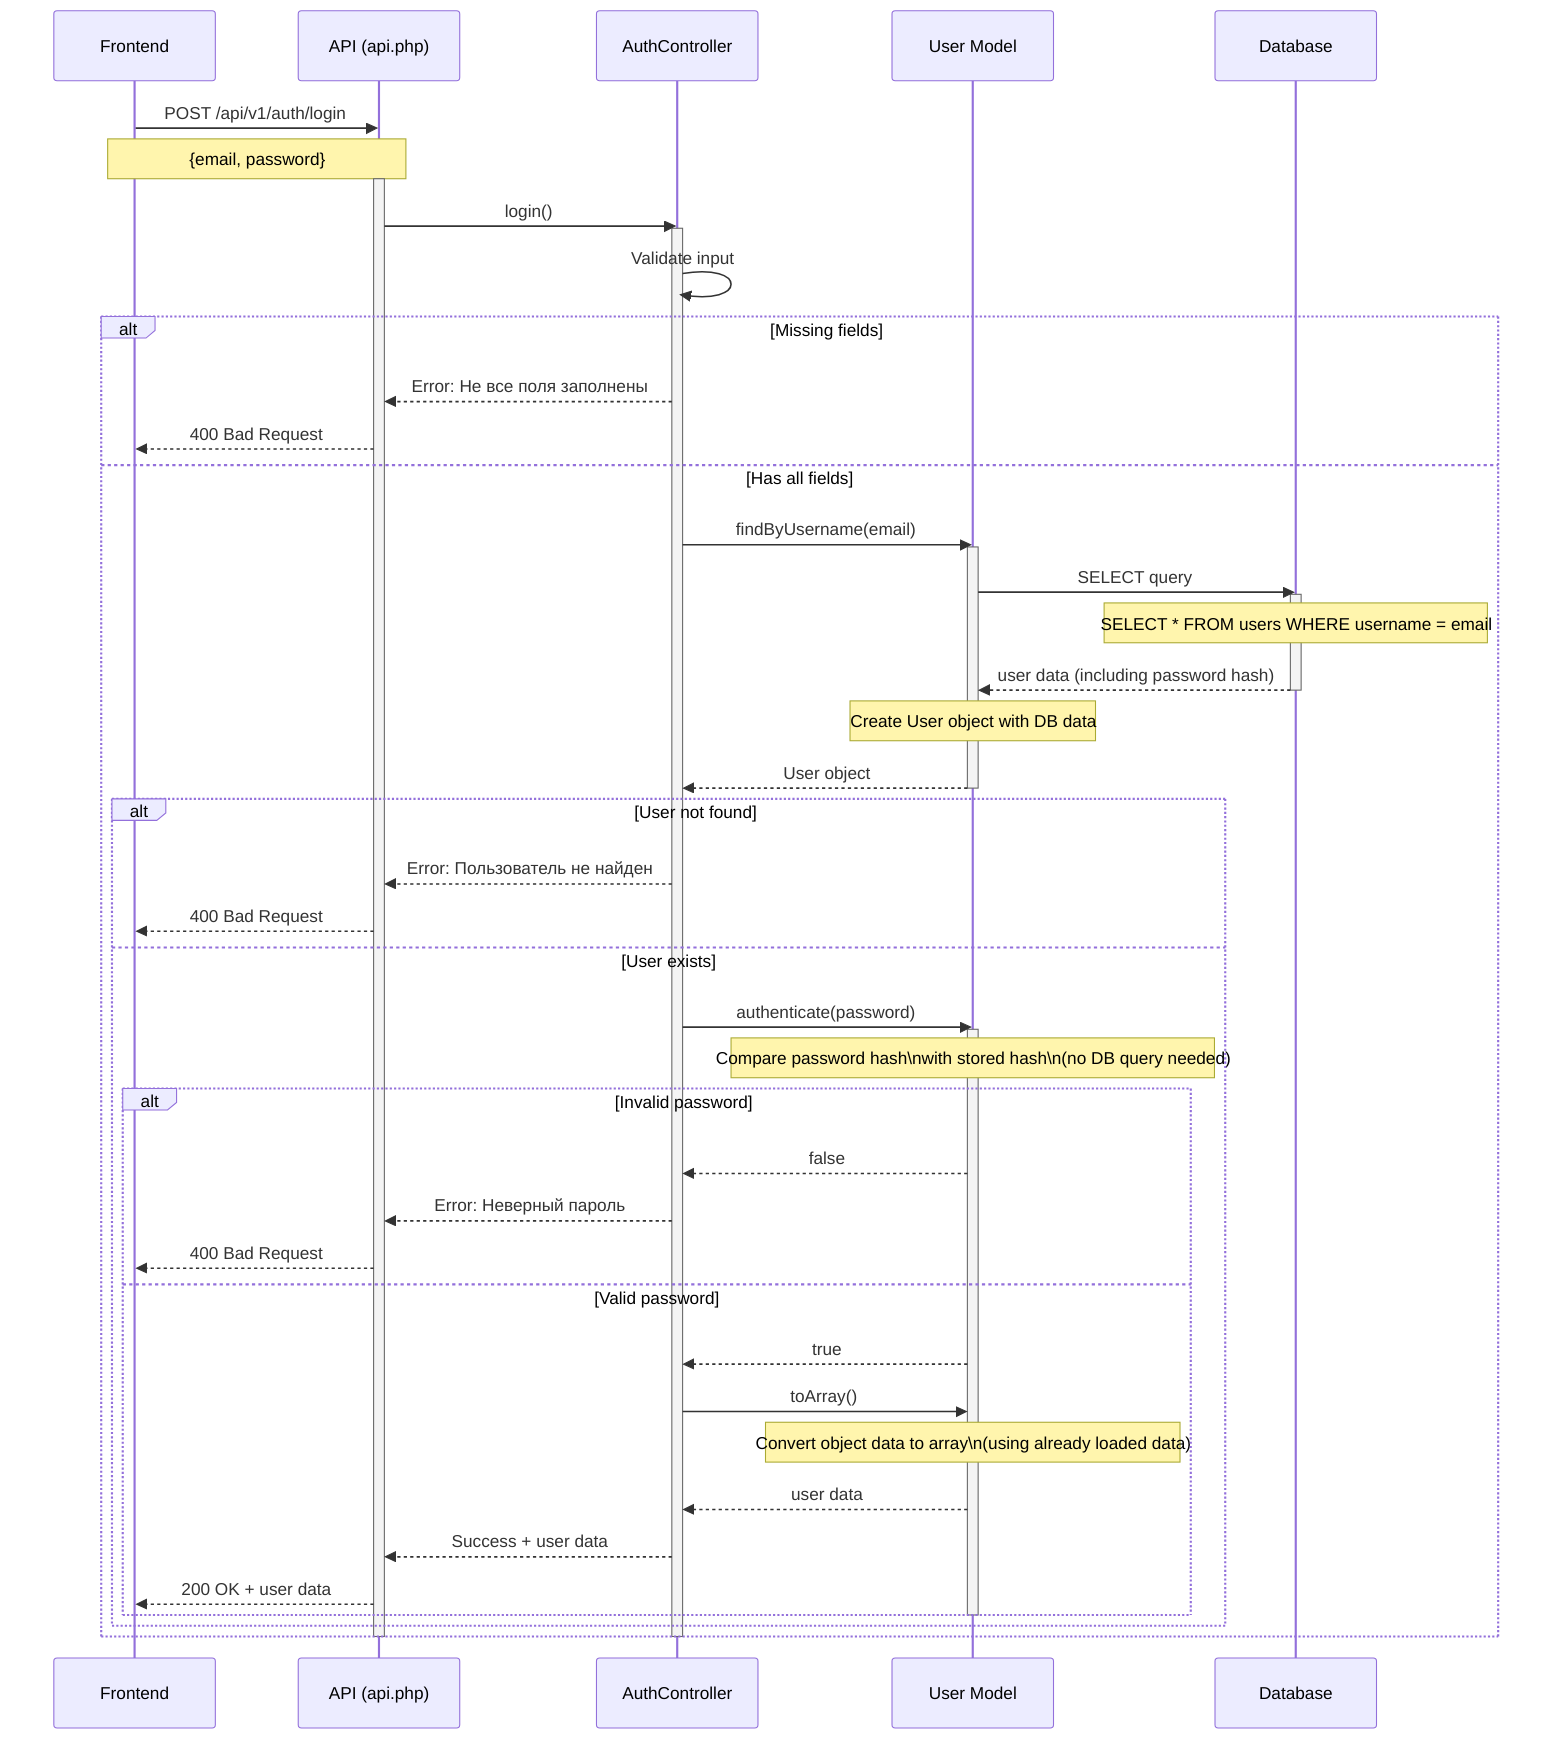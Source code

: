 sequenceDiagram
    participant Frontend
    participant API as API (api.php)
    participant AC as AuthController
    participant User as User Model
    participant DB as Database
    
    %% Успешный вход
    Frontend->>API: POST /api/v1/auth/login
    Note over Frontend,API: {email, password}
    activate API
    API->>AC: login()
    activate AC
    
    %% Валидация входных данных
    AC->>AC: Validate input
    
    alt Missing fields
        AC-->>API: Error: Не все поля заполнены
        API-->>Frontend: 400 Bad Request
    else Has all fields
        AC->>User: findByUsername(email)
        activate User
        User->>DB: SELECT query
        activate DB
        Note over DB: SELECT * FROM users WHERE username = email
        DB-->>User: user data (including password hash)
        deactivate DB
        Note over User: Create User object with DB data
        User-->>AC: User object
        deactivate User
        
        alt User not found
            AC-->>API: Error: Пользователь не найден
            API-->>Frontend: 400 Bad Request
        else User exists
            AC->>User: authenticate(password)
            activate User
            Note over User: Compare password hash\nwith stored hash\n(no DB query needed)
            
            alt Invalid password
                User-->>AC: false
                AC-->>API: Error: Неверный пароль
                API-->>Frontend: 400 Bad Request
            else Valid password
                User-->>AC: true
                AC->>User: toArray()
                Note over User: Convert object data to array\n(using already loaded data)
                User-->>AC: user data
                AC-->>API: Success + user data
                API-->>Frontend: 200 OK + user data
            end
            deactivate User
        end
    end
    
    deactivate AC
    deactivate API